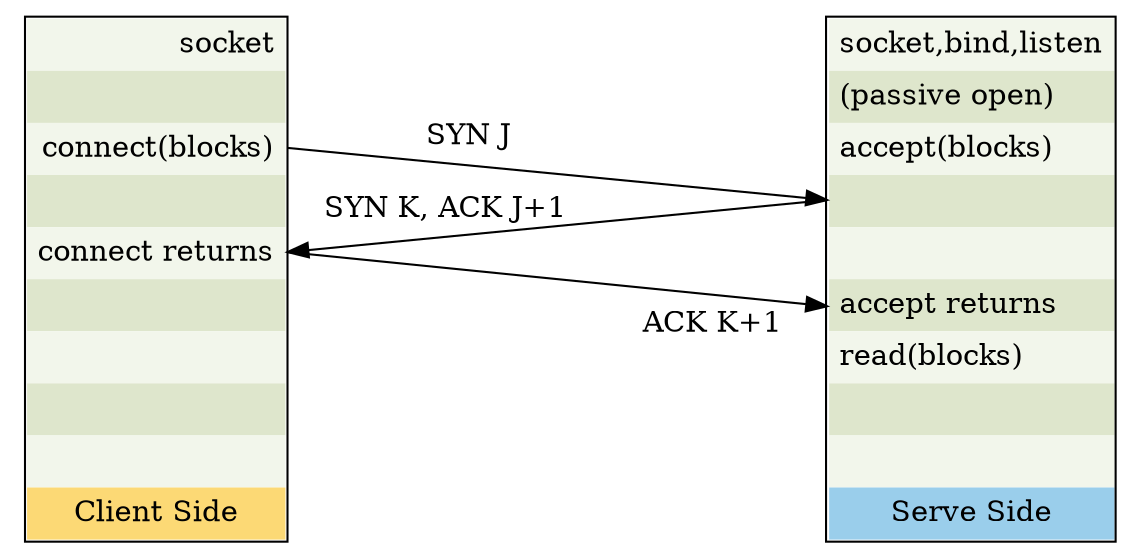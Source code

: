 digraph structs {
    splines=false;
    node[shape="plaintext"];

    struct_c[label=<
             <table border="1" cellborder="0" cellspacing="0" cellpadding="5" >
             <tr><td port="f0"  bgcolor="#F2F6EB" align="right">socket</td></tr>
             <tr><td port="f1"  bgcolor="#DEE6CC" align="right">  </td></tr>
             <tr><td port="f2"  bgcolor="#F2F6EB" align="right">connect(blocks)</td></tr>
             <tr><td port="f3"  bgcolor="#DEE6CC" align="right"> </td></tr>
             <tr><td port="f4"  bgcolor="#F2F6EB" align="right">connect returns</td></tr>
             <tr><td port="f5"  bgcolor="#DEE6CC" align="right"> </td></tr>
             <tr><td port="f6"  bgcolor="#F2F6EB" align="right"> </td></tr>
             <tr><td port="f7"  bgcolor="#DEE6CC" align="right"> </td></tr>
             <tr><td port="f10" bgcolor="#F2F6EB" align="right"> </td></tr>
             <tr><td port="f11" bgcolor="#FCD975" > Client Side </td></tr>
             </table>
             >];
    struct_s[label=<
             <table border="1" cellborder="0" cellspacing="0" cellpadding="5" >
             <tr><td port="f0"  bgcolor="#F2F6EB" align="left">socket,bind,listen</td></tr>
             <tr><td port="f1"  bgcolor="#DEE6CC" align="left">(passive open)</td></tr>
             <tr><td port="f2"  bgcolor="#F2F6EB" align="left">accept(blocks)</td></tr>
             <tr><td port="f3"  bgcolor="#DEE6CC" align="left"> </td></tr>
             <tr><td port="f4"  bgcolor="#F2F6EB" align="left"> </td></tr>
             <tr><td port="f5"  bgcolor="#DEE6CC" align="left">accept returns</td></tr>
             <tr><td port="f6"  bgcolor="#F2F6EB" align="left">read(blocks)</td></tr>
             <tr><td port="f9"  bgcolor="#DEE6CC" align="left"> </td></tr>
             <tr><td port="f10" bgcolor="#F2F6EB" align="left"> </td></tr>
             <tr><td port="f11" bgcolor="#9ACEEB" > Serve Side </td></tr>
             </table>
             >];
    struct_c:f2 -> struct_s:f3[label="         SYN J                            "];
    struct_s:f3 -> struct_c:f4[xlabel="SYN K, ACK J+1"];
    struct_c:f4 -> struct_s:f5[label="                                  ACK K+1 "];

    {rank=same struct_c struct_s}
}
